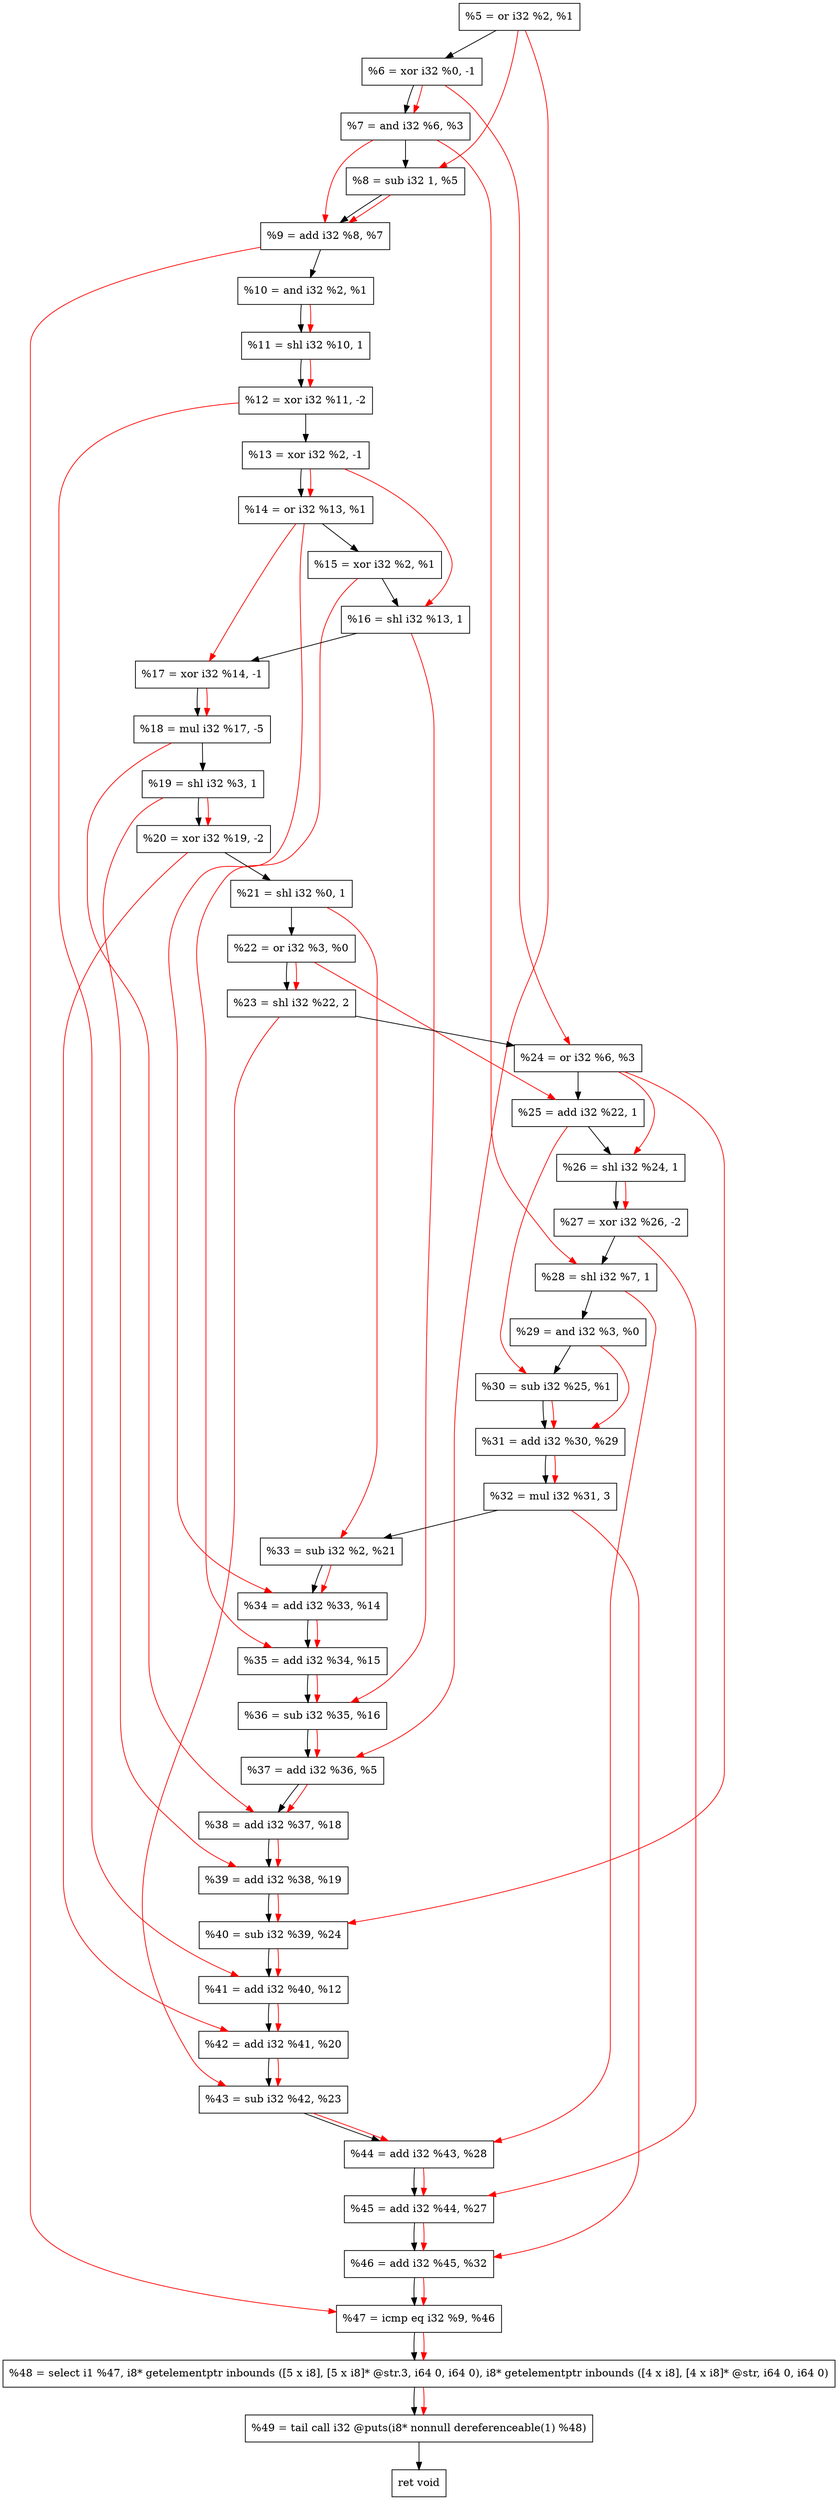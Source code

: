 digraph "DFG for'crackme' function" {
	Node0x1075ba0[shape=record, label="  %5 = or i32 %2, %1"];
	Node0x1076220[shape=record, label="  %6 = xor i32 %0, -1"];
	Node0x1076290[shape=record, label="  %7 = and i32 %6, %3"];
	Node0x1076330[shape=record, label="  %8 = sub i32 1, %5"];
	Node0x10763a0[shape=record, label="  %9 = add i32 %8, %7"];
	Node0x1076410[shape=record, label="  %10 = and i32 %2, %1"];
	Node0x1076480[shape=record, label="  %11 = shl i32 %10, 1"];
	Node0x1076520[shape=record, label="  %12 = xor i32 %11, -2"];
	Node0x1076590[shape=record, label="  %13 = xor i32 %2, -1"];
	Node0x1076600[shape=record, label="  %14 = or i32 %13, %1"];
	Node0x1076670[shape=record, label="  %15 = xor i32 %2, %1"];
	Node0x10766e0[shape=record, label="  %16 = shl i32 %13, 1"];
	Node0x1076750[shape=record, label="  %17 = xor i32 %14, -1"];
	Node0x10767f0[shape=record, label="  %18 = mul i32 %17, -5"];
	Node0x1076860[shape=record, label="  %19 = shl i32 %3, 1"];
	Node0x10768d0[shape=record, label="  %20 = xor i32 %19, -2"];
	Node0x1076940[shape=record, label="  %21 = shl i32 %0, 1"];
	Node0x10769b0[shape=record, label="  %22 = or i32 %3, %0"];
	Node0x1076a50[shape=record, label="  %23 = shl i32 %22, 2"];
	Node0x1076ac0[shape=record, label="  %24 = or i32 %6, %3"];
	Node0x1076b30[shape=record, label="  %25 = add i32 %22, 1"];
	Node0x1076ba0[shape=record, label="  %26 = shl i32 %24, 1"];
	Node0x1076c10[shape=record, label="  %27 = xor i32 %26, -2"];
	Node0x1076c80[shape=record, label="  %28 = shl i32 %7, 1"];
	Node0x1076cf0[shape=record, label="  %29 = and i32 %3, %0"];
	Node0x1076d60[shape=record, label="  %30 = sub i32 %25, %1"];
	Node0x1076dd0[shape=record, label="  %31 = add i32 %30, %29"];
	Node0x1076e70[shape=record, label="  %32 = mul i32 %31, 3"];
	Node0x10770f0[shape=record, label="  %33 = sub i32 %2, %21"];
	Node0x1077160[shape=record, label="  %34 = add i32 %33, %14"];
	Node0x10771d0[shape=record, label="  %35 = add i32 %34, %15"];
	Node0x1077240[shape=record, label="  %36 = sub i32 %35, %16"];
	Node0x10772b0[shape=record, label="  %37 = add i32 %36, %5"];
	Node0x1077320[shape=record, label="  %38 = add i32 %37, %18"];
	Node0x1077390[shape=record, label="  %39 = add i32 %38, %19"];
	Node0x1077400[shape=record, label="  %40 = sub i32 %39, %24"];
	Node0x1077470[shape=record, label="  %41 = add i32 %40, %12"];
	Node0x10774e0[shape=record, label="  %42 = add i32 %41, %20"];
	Node0x1077550[shape=record, label="  %43 = sub i32 %42, %23"];
	Node0x10775c0[shape=record, label="  %44 = add i32 %43, %28"];
	Node0x1077630[shape=record, label="  %45 = add i32 %44, %27"];
	Node0x10776a0[shape=record, label="  %46 = add i32 %45, %32"];
	Node0x1077710[shape=record, label="  %47 = icmp eq i32 %9, %46"];
	Node0x1016268[shape=record, label="  %48 = select i1 %47, i8* getelementptr inbounds ([5 x i8], [5 x i8]* @str.3, i64 0, i64 0), i8* getelementptr inbounds ([4 x i8], [4 x i8]* @str, i64 0, i64 0)"];
	Node0x1077bb0[shape=record, label="  %49 = tail call i32 @puts(i8* nonnull dereferenceable(1) %48)"];
	Node0x1077c00[shape=record, label="  ret void"];
	Node0x1075ba0 -> Node0x1076220;
	Node0x1076220 -> Node0x1076290;
	Node0x1076290 -> Node0x1076330;
	Node0x1076330 -> Node0x10763a0;
	Node0x10763a0 -> Node0x1076410;
	Node0x1076410 -> Node0x1076480;
	Node0x1076480 -> Node0x1076520;
	Node0x1076520 -> Node0x1076590;
	Node0x1076590 -> Node0x1076600;
	Node0x1076600 -> Node0x1076670;
	Node0x1076670 -> Node0x10766e0;
	Node0x10766e0 -> Node0x1076750;
	Node0x1076750 -> Node0x10767f0;
	Node0x10767f0 -> Node0x1076860;
	Node0x1076860 -> Node0x10768d0;
	Node0x10768d0 -> Node0x1076940;
	Node0x1076940 -> Node0x10769b0;
	Node0x10769b0 -> Node0x1076a50;
	Node0x1076a50 -> Node0x1076ac0;
	Node0x1076ac0 -> Node0x1076b30;
	Node0x1076b30 -> Node0x1076ba0;
	Node0x1076ba0 -> Node0x1076c10;
	Node0x1076c10 -> Node0x1076c80;
	Node0x1076c80 -> Node0x1076cf0;
	Node0x1076cf0 -> Node0x1076d60;
	Node0x1076d60 -> Node0x1076dd0;
	Node0x1076dd0 -> Node0x1076e70;
	Node0x1076e70 -> Node0x10770f0;
	Node0x10770f0 -> Node0x1077160;
	Node0x1077160 -> Node0x10771d0;
	Node0x10771d0 -> Node0x1077240;
	Node0x1077240 -> Node0x10772b0;
	Node0x10772b0 -> Node0x1077320;
	Node0x1077320 -> Node0x1077390;
	Node0x1077390 -> Node0x1077400;
	Node0x1077400 -> Node0x1077470;
	Node0x1077470 -> Node0x10774e0;
	Node0x10774e0 -> Node0x1077550;
	Node0x1077550 -> Node0x10775c0;
	Node0x10775c0 -> Node0x1077630;
	Node0x1077630 -> Node0x10776a0;
	Node0x10776a0 -> Node0x1077710;
	Node0x1077710 -> Node0x1016268;
	Node0x1016268 -> Node0x1077bb0;
	Node0x1077bb0 -> Node0x1077c00;
edge [color=red]
	Node0x1076220 -> Node0x1076290;
	Node0x1075ba0 -> Node0x1076330;
	Node0x1076330 -> Node0x10763a0;
	Node0x1076290 -> Node0x10763a0;
	Node0x1076410 -> Node0x1076480;
	Node0x1076480 -> Node0x1076520;
	Node0x1076590 -> Node0x1076600;
	Node0x1076590 -> Node0x10766e0;
	Node0x1076600 -> Node0x1076750;
	Node0x1076750 -> Node0x10767f0;
	Node0x1076860 -> Node0x10768d0;
	Node0x10769b0 -> Node0x1076a50;
	Node0x1076220 -> Node0x1076ac0;
	Node0x10769b0 -> Node0x1076b30;
	Node0x1076ac0 -> Node0x1076ba0;
	Node0x1076ba0 -> Node0x1076c10;
	Node0x1076290 -> Node0x1076c80;
	Node0x1076b30 -> Node0x1076d60;
	Node0x1076d60 -> Node0x1076dd0;
	Node0x1076cf0 -> Node0x1076dd0;
	Node0x1076dd0 -> Node0x1076e70;
	Node0x1076940 -> Node0x10770f0;
	Node0x10770f0 -> Node0x1077160;
	Node0x1076600 -> Node0x1077160;
	Node0x1077160 -> Node0x10771d0;
	Node0x1076670 -> Node0x10771d0;
	Node0x10771d0 -> Node0x1077240;
	Node0x10766e0 -> Node0x1077240;
	Node0x1077240 -> Node0x10772b0;
	Node0x1075ba0 -> Node0x10772b0;
	Node0x10772b0 -> Node0x1077320;
	Node0x10767f0 -> Node0x1077320;
	Node0x1077320 -> Node0x1077390;
	Node0x1076860 -> Node0x1077390;
	Node0x1077390 -> Node0x1077400;
	Node0x1076ac0 -> Node0x1077400;
	Node0x1077400 -> Node0x1077470;
	Node0x1076520 -> Node0x1077470;
	Node0x1077470 -> Node0x10774e0;
	Node0x10768d0 -> Node0x10774e0;
	Node0x10774e0 -> Node0x1077550;
	Node0x1076a50 -> Node0x1077550;
	Node0x1077550 -> Node0x10775c0;
	Node0x1076c80 -> Node0x10775c0;
	Node0x10775c0 -> Node0x1077630;
	Node0x1076c10 -> Node0x1077630;
	Node0x1077630 -> Node0x10776a0;
	Node0x1076e70 -> Node0x10776a0;
	Node0x10763a0 -> Node0x1077710;
	Node0x10776a0 -> Node0x1077710;
	Node0x1077710 -> Node0x1016268;
	Node0x1016268 -> Node0x1077bb0;
}
